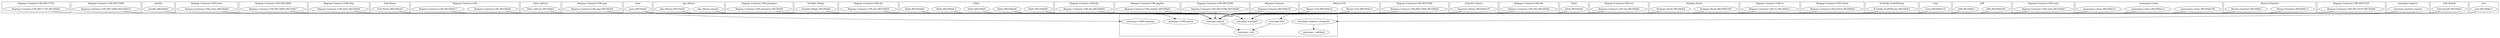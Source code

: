 digraph {
graph [overlap=false]
subgraph cluster_Regexp_Common_URI_RFC1738 {
	label="Regexp::Common::URI::RFC1738";
	"Regexp::Common::URI::RFC1738::BEGIN@6";
}
subgraph cluster_Regexp_Common_URI_RFC1808 {
	label="Regexp::Common::URI::RFC1808";
	"Regexp::Common::URI::RFC1808::BEGIN@14";
}
subgraph cluster_autodie {
	label="autodie";
	"autodie::BEGIN@4";
}
subgraph cluster_Regexp_Common_URI_news {
	label="Regexp::Common::URI::news";
	"Regexp::Common::URI::news::BEGIN@9";
}
subgraph cluster_warnings {
	label="warnings";
	"warnings::_bits";
	"warnings::unimport";
	"warnings::CORE:regcomp";
	"warnings::bits";
	"warnings::_mkMask";
	"warnings::register_categories";
	"warnings::CORE:match";
	"warnings::import";
}
subgraph cluster_Regexp_Common_URI_RFC2806 {
	label="Regexp::Common::URI::RFC2806";
	"Regexp::Common::URI::RFC2806::BEGIN@7";
}
subgraph cluster_Regexp_Common_URI_http {
	label="Regexp::Common::URI::http";
	"Regexp::Common::URI::http::BEGIN@8";
}
subgraph cluster_Sub_Name {
	label="Sub::Name";
	"Sub::Name::BEGIN@45";
}
subgraph cluster_Regexp_Common_URI {
	label="Regexp::Common::URI";
	"Regexp::Common::URI::BEGIN@6";
	"Regexp::Common::URI::BEGIN@17";
}
subgraph cluster_Data_OptList {
	label="Data::OptList";
	"Data::OptList::BEGIN@4";
}
subgraph cluster_Regexp_Common_URI_pop {
	label="Regexp::Common::URI::pop";
	"Regexp::Common::URI::pop::BEGIN@9";
}
subgraph cluster_main {
	label="main";
	"main::BEGIN@4";
}
subgraph cluster_Any_Moose {
	label="Any::Moose";
	"Any::Moose::import";
	"Any::Moose::BEGIN@9";
}
subgraph cluster_Regexp_Common_URI_prospero {
	label="Regexp::Common::URI::prospero";
	"Regexp::Common::URI::prospero::BEGIN@9";
}
subgraph cluster_Variable_Magic {
	label="Variable::Magic";
	"Variable::Magic::BEGIN@6";
}
subgraph cluster_Regexp_Common_URI_fax {
	label="Regexp::Common::URI::fax";
	"Regexp::Common::URI::fax::BEGIN@9";
}
subgraph cluster_Hailo {
	label="Hailo";
	"Hailo::BEGIN@6";
	"Hailo::BEGIN@6.3";
	"Hailo::BEGIN@44";
	"Hailo::BEGIN@86";
	"Hailo::BEGIN@46";
}
subgraph cluster_Regexp_Common_URI_ftp {
	label="Regexp::Common::URI::ftp";
	"Regexp::Common::URI::ftp::BEGIN@9";
}
subgraph cluster_Regexp_Common_URI_gopher {
	label="Regexp::Common::URI::gopher";
	"Regexp::Common::URI::gopher::BEGIN@9";
}
subgraph cluster_Regexp_Common_URI_RFC2396 {
	label="Regexp::Common::URI::RFC2396";
	"Regexp::Common::URI::RFC2396::BEGIN@6";
}
subgraph cluster_Regexp_Common {
	label="Regexp::Common";
	"Regexp::Common::BEGIN@18";
}
subgraph cluster_Mouse_Util {
	label="Mouse::Util";
	"Mouse::Util::BEGIN@13";
	"Mouse::Util::BEGIN@14";
}
subgraph cluster_Regexp_Common_URI_RFC2384 {
	label="Regexp::Common::URI::RFC2384";
	"Regexp::Common::URI::RFC2384::BEGIN@8";
}
subgraph cluster_Exporter_Heavy {
	label="Exporter::Heavy";
	"Exporter::Heavy::BEGIN@197";
}
subgraph cluster_Regexp_Common_URI_file {
	label="Regexp::Common::URI::file";
	"Regexp::Common::URI::file::BEGIN@8";
}
subgraph cluster_Fatal {
	label="Fatal";
	"Fatal::BEGIN@6";
}
subgraph cluster_Regexp_Common_URI_tel {
	label="Regexp::Common::URI::tel";
	"Regexp::Common::URI::tel::BEGIN@9";
}
subgraph cluster_Package_Stash {
	label="Package::Stash";
	"Package::Stash::BEGIN@108";
	"Package::Stash::BEGIN@6";
}
subgraph cluster_Regexp_Common_URI_tv {
	label="Regexp::Common::URI::tv";
	"Regexp::Common::URI::tv::BEGIN@11";
}
subgraph cluster_Regexp_Common_URI_telnet {
	label="Regexp::Common::URI::telnet";
	"Regexp::Common::URI::telnet::BEGIN@8";
}
subgraph cluster_B_Hooks_EndOfScope {
	label="B::Hooks::EndOfScope";
	"B::Hooks::EndOfScope::BEGIN@3";
}
subgraph cluster_Carp {
	label="Carp";
	"Carp::BEGIN@314";
}
subgraph cluster_utf8 {
	label="utf8";
	"utf8::BEGIN@383";
	"utf8::BEGIN@3";
}
subgraph cluster_Regexp_Common_URI_wais {
	label="Regexp::Common::URI::wais";
	"Regexp::Common::URI::wais::BEGIN@9";
}
subgraph cluster_namespace_clean {
	label="namespace::clean";
	"namespace::clean::BEGIN@159";
	"namespace::clean::BEGIN@2.4";
	"namespace::clean::BEGIN@10";
}
subgraph cluster_Mouse_Exporter {
	label="Mouse::Exporter";
	"Mouse::Exporter::BEGIN@13";
	"Mouse::Exporter::BEGIN@3";
}
subgraph cluster_Regexp_Common_URI_RFC1035 {
	label="Regexp::Common::URI::RFC1035";
	"Regexp::Common::URI::RFC1035::BEGIN@6";
}
subgraph cluster_warnings_register {
	label="warnings::register";
	"warnings::register::import";
}
subgraph cluster_Sub_Install {
	label="Sub::Install";
	"Sub::Install::BEGIN@3";
}
subgraph cluster_mro {
	label="mro";
	"mro::BEGIN@11";
}
"Mouse::Util::BEGIN@13" -> "warnings::unimport";
"Exporter::Heavy::BEGIN@197" -> "warnings::unimport";
"Hailo::BEGIN@6" -> "warnings::unimport";
"Hailo::BEGIN@6.3" -> "warnings::unimport";
"utf8::BEGIN@383" -> "warnings::unimport";
"Hailo::BEGIN@44" -> "warnings::unimport";
"Hailo::BEGIN@86" -> "warnings::unimport";
"Carp::BEGIN@314" -> "warnings::unimport";
"namespace::clean::BEGIN@159" -> "warnings::unimport";
"Package::Stash::BEGIN@108" -> "warnings::unimport";
"Hailo::BEGIN@46" -> "warnings::unimport";
"main::BEGIN@4" -> "warnings::CORE:match";
"warnings::register::import" -> "warnings::register_categories";
"warnings::register_categories" -> "warnings::_mkMask";
"Regexp::Common::URI::prospero::BEGIN@9" -> "warnings::import";
"Regexp::Common::URI::RFC2806::BEGIN@7" -> "warnings::import";
"Regexp::Common::URI::RFC1035::BEGIN@6" -> "warnings::import";
"Regexp::Common::URI::BEGIN@17" -> "warnings::import";
"Regexp::Common::URI::RFC2384::BEGIN@8" -> "warnings::import";
"mro::BEGIN@11" -> "warnings::import";
"Regexp::Common::URI::fax::BEGIN@9" -> "warnings::import";
"Data::OptList::BEGIN@4" -> "warnings::import";
"Any::Moose::BEGIN@9" -> "warnings::import";
"Variable::Magic::BEGIN@6" -> "warnings::import";
"Regexp::Common::URI::pop::BEGIN@9" -> "warnings::import";
"Regexp::Common::URI::tel::BEGIN@9" -> "warnings::import";
"Regexp::Common::URI::RFC2396::BEGIN@6" -> "warnings::import";
"Regexp::Common::URI::tv::BEGIN@11" -> "warnings::import";
"Regexp::Common::URI::wais::BEGIN@9" -> "warnings::import";
"Regexp::Common::URI::gopher::BEGIN@9" -> "warnings::import";
"Fatal::BEGIN@6" -> "warnings::import";
"Any::Moose::import" -> "warnings::import";
"Regexp::Common::URI::telnet::BEGIN@8" -> "warnings::import";
"Sub::Install::BEGIN@3" -> "warnings::import";
"Regexp::Common::URI::RFC1738::BEGIN@6" -> "warnings::import";
"Regexp::Common::URI::http::BEGIN@8" -> "warnings::import";
"Regexp::Common::URI::BEGIN@6" -> "warnings::import";
"B::Hooks::EndOfScope::BEGIN@3" -> "warnings::import";
"namespace::clean::BEGIN@10" -> "warnings::import";
"Regexp::Common::URI::news::BEGIN@9" -> "warnings::import";
"Regexp::Common::URI::file::BEGIN@8" -> "warnings::import";
"Mouse::Exporter::BEGIN@3" -> "warnings::import";
"Regexp::Common::BEGIN@18" -> "warnings::import";
"Sub::Name::BEGIN@45" -> "warnings::import";
"autodie::BEGIN@4" -> "warnings::import";
"namespace::clean::BEGIN@2.4" -> "warnings::import";
"Regexp::Common::URI::ftp::BEGIN@9" -> "warnings::import";
"utf8::BEGIN@3" -> "warnings::import";
"Mouse::Util::BEGIN@14" -> "warnings::import";
"Regexp::Common::URI::RFC1808::BEGIN@14" -> "warnings::import";
"Package::Stash::BEGIN@6" -> "warnings::import";
"main::BEGIN@4" -> "warnings::import";
"warnings::bits" -> "warnings::_bits";
"warnings::import" -> "warnings::_bits";
"Mouse::Exporter::BEGIN@13" -> "warnings::bits";
"main::BEGIN@4" -> "warnings::CORE:regcomp";
}
